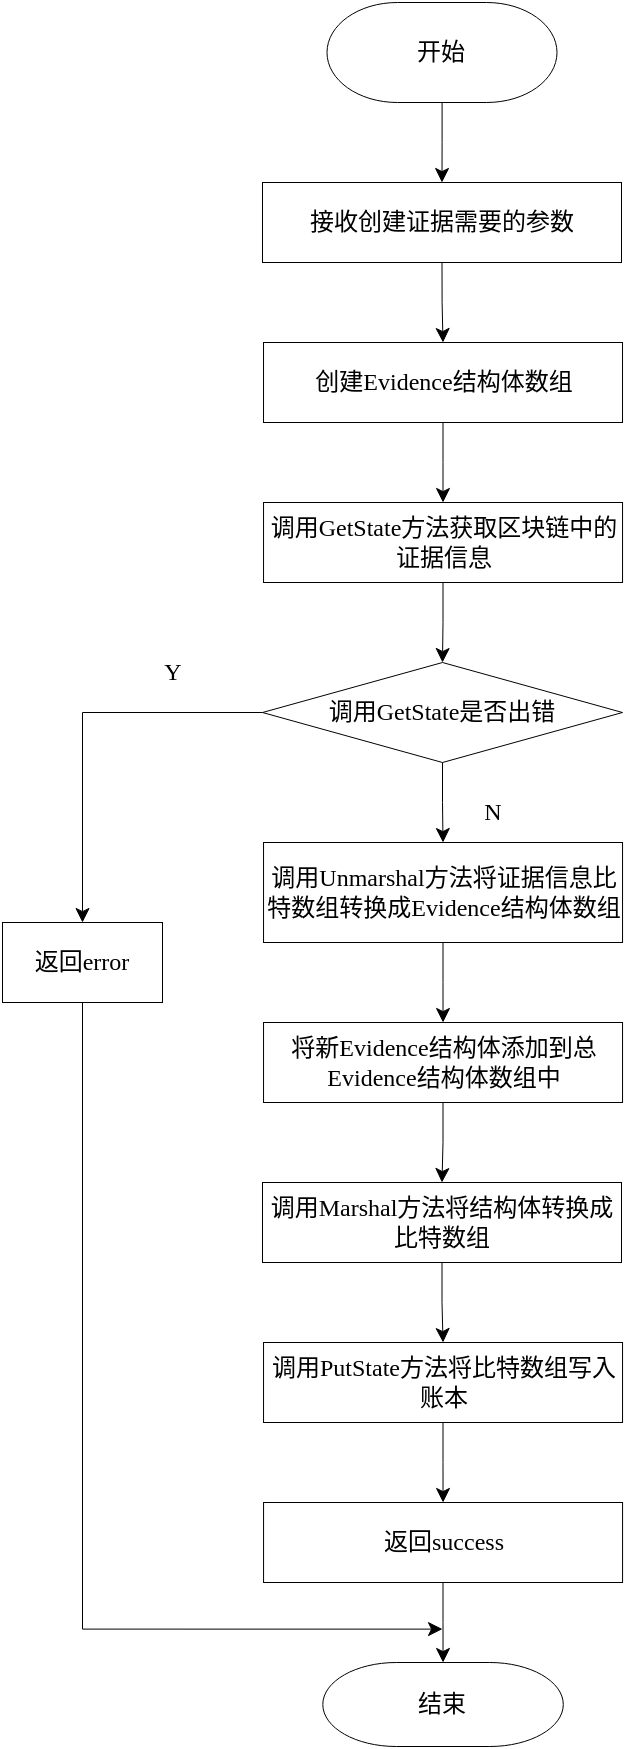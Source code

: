 <mxfile version="21.3.4" type="device">
  <diagram id="C5RBs43oDa-KdzZeNtuy" name="Page-1">
    <mxGraphModel dx="778" dy="401" grid="1" gridSize="10" guides="1" tooltips="1" connect="1" arrows="1" fold="1" page="1" pageScale="1" pageWidth="827" pageHeight="1169" math="0" shadow="0">
      <root>
        <mxCell id="WIyWlLk6GJQsqaUBKTNV-0" />
        <mxCell id="WIyWlLk6GJQsqaUBKTNV-1" parent="WIyWlLk6GJQsqaUBKTNV-0" />
        <mxCell id="o6iEz9svOuSVI9pk4N0p-0" value="" style="edgeStyle=orthogonalEdgeStyle;rounded=0;orthogonalLoop=1;jettySize=auto;html=1;fontFamily=宋体;strokeWidth=0.5;" parent="WIyWlLk6GJQsqaUBKTNV-1" source="o6iEz9svOuSVI9pk4N0p-1" target="o6iEz9svOuSVI9pk4N0p-3" edge="1">
          <mxGeometry relative="1" as="geometry" />
        </mxCell>
        <mxCell id="o6iEz9svOuSVI9pk4N0p-1" value="开始" style="strokeWidth=0.5;html=1;shape=mxgraph.flowchart.terminator;whiteSpace=wrap;fontFamily=宋体;" parent="WIyWlLk6GJQsqaUBKTNV-1" vertex="1">
          <mxGeometry x="422.25" y="410" width="115" height="50" as="geometry" />
        </mxCell>
        <mxCell id="o6iEz9svOuSVI9pk4N0p-3" value="接收创建证据需要的参数" style="whiteSpace=wrap;html=1;strokeWidth=0.5;fontFamily=宋体;" parent="WIyWlLk6GJQsqaUBKTNV-1" vertex="1">
          <mxGeometry x="390" y="500" width="179.5" height="40" as="geometry" />
        </mxCell>
        <mxCell id="o6iEz9svOuSVI9pk4N0p-10" value="" style="edgeStyle=orthogonalEdgeStyle;rounded=0;orthogonalLoop=1;jettySize=auto;html=1;exitX=0.5;exitY=1;exitDx=0;exitDy=0;fontFamily=宋体;strokeWidth=0.5;" parent="WIyWlLk6GJQsqaUBKTNV-1" source="o6iEz9svOuSVI9pk4N0p-3" target="o6iEz9svOuSVI9pk4N0p-14" edge="1">
          <mxGeometry relative="1" as="geometry">
            <mxPoint x="480.25" y="530" as="sourcePoint" />
            <Array as="points" />
          </mxGeometry>
        </mxCell>
        <mxCell id="o6iEz9svOuSVI9pk4N0p-20" value="" style="edgeStyle=orthogonalEdgeStyle;rounded=0;orthogonalLoop=1;jettySize=auto;html=1;entryX=0.5;entryY=0;entryDx=0;entryDy=0;fontFamily=宋体;strokeWidth=0.5;" parent="WIyWlLk6GJQsqaUBKTNV-1" source="o6iEz9svOuSVI9pk4N0p-14" edge="1">
          <mxGeometry relative="1" as="geometry">
            <mxPoint x="480.26" y="660" as="targetPoint" />
          </mxGeometry>
        </mxCell>
        <mxCell id="o6iEz9svOuSVI9pk4N0p-14" value="创建Evidence结构体数组" style="whiteSpace=wrap;html=1;strokeWidth=0.5;fontFamily=宋体;" parent="WIyWlLk6GJQsqaUBKTNV-1" vertex="1">
          <mxGeometry x="390.51" y="580" width="179.5" height="40" as="geometry" />
        </mxCell>
        <mxCell id="o6iEz9svOuSVI9pk4N0p-15" value="结束" style="strokeWidth=0.5;html=1;shape=mxgraph.flowchart.terminator;whiteSpace=wrap;fontFamily=宋体;" parent="WIyWlLk6GJQsqaUBKTNV-1" vertex="1">
          <mxGeometry x="420.15" y="1240" width="120.25" height="42" as="geometry" />
        </mxCell>
        <mxCell id="o6iEz9svOuSVI9pk4N0p-16" value="N" style="text;html=1;align=center;verticalAlign=middle;resizable=0;points=[];autosize=1;strokeColor=none;fillColor=none;fontFamily=宋体;strokeWidth=0.5;" parent="WIyWlLk6GJQsqaUBKTNV-1" vertex="1">
          <mxGeometry x="490" y="800" width="30" height="30" as="geometry" />
        </mxCell>
        <mxCell id="o6iEz9svOuSVI9pk4N0p-17" value="Y" style="text;html=1;align=center;verticalAlign=middle;resizable=0;points=[];autosize=1;strokeColor=none;fillColor=none;fontFamily=宋体;strokeWidth=0.5;" parent="WIyWlLk6GJQsqaUBKTNV-1" vertex="1">
          <mxGeometry x="330" y="730" width="30" height="30" as="geometry" />
        </mxCell>
        <mxCell id="o6iEz9svOuSVI9pk4N0p-60" style="edgeStyle=orthogonalEdgeStyle;rounded=0;orthogonalLoop=1;jettySize=auto;html=1;fontFamily=宋体;strokeWidth=0.5;" parent="WIyWlLk6GJQsqaUBKTNV-1" source="o6iEz9svOuSVI9pk4N0p-25" edge="1">
          <mxGeometry relative="1" as="geometry">
            <mxPoint x="480" y="1223.31" as="targetPoint" />
            <Array as="points">
              <mxPoint x="300" y="1223" />
            </Array>
          </mxGeometry>
        </mxCell>
        <mxCell id="o6iEz9svOuSVI9pk4N0p-25" value="返回error" style="whiteSpace=wrap;html=1;strokeWidth=0.5;fontFamily=宋体;" parent="WIyWlLk6GJQsqaUBKTNV-1" vertex="1">
          <mxGeometry x="260" y="870" width="80" height="40" as="geometry" />
        </mxCell>
        <mxCell id="o6iEz9svOuSVI9pk4N0p-43" value="" style="edgeStyle=orthogonalEdgeStyle;rounded=0;orthogonalLoop=1;jettySize=auto;html=1;fontFamily=宋体;strokeWidth=0.5;" parent="WIyWlLk6GJQsqaUBKTNV-1" source="o6iEz9svOuSVI9pk4N0p-34" target="o6iEz9svOuSVI9pk4N0p-42" edge="1">
          <mxGeometry relative="1" as="geometry" />
        </mxCell>
        <mxCell id="o6iEz9svOuSVI9pk4N0p-34" value="调用GetState方法获取区块链中的证据信息" style="whiteSpace=wrap;html=1;strokeWidth=0.5;fontFamily=宋体;" parent="WIyWlLk6GJQsqaUBKTNV-1" vertex="1">
          <mxGeometry x="390.52" y="660" width="179.5" height="40" as="geometry" />
        </mxCell>
        <mxCell id="o6iEz9svOuSVI9pk4N0p-48" style="edgeStyle=orthogonalEdgeStyle;rounded=0;orthogonalLoop=1;jettySize=auto;html=1;entryX=0.5;entryY=0;entryDx=0;entryDy=0;fontFamily=宋体;strokeWidth=0.5;" parent="WIyWlLk6GJQsqaUBKTNV-1" source="o6iEz9svOuSVI9pk4N0p-37" target="o6iEz9svOuSVI9pk4N0p-47" edge="1">
          <mxGeometry relative="1" as="geometry" />
        </mxCell>
        <mxCell id="o6iEz9svOuSVI9pk4N0p-37" value="调用Unmarshal方法将证据信息比特数组转换成Evidence结构体数组" style="whiteSpace=wrap;html=1;strokeWidth=0.5;fontFamily=宋体;" parent="WIyWlLk6GJQsqaUBKTNV-1" vertex="1">
          <mxGeometry x="390.52" y="830" width="179.5" height="50" as="geometry" />
        </mxCell>
        <mxCell id="o6iEz9svOuSVI9pk4N0p-45" style="edgeStyle=orthogonalEdgeStyle;rounded=0;orthogonalLoop=1;jettySize=auto;html=1;entryX=0.5;entryY=0;entryDx=0;entryDy=0;fontFamily=宋体;strokeWidth=0.5;" parent="WIyWlLk6GJQsqaUBKTNV-1" source="o6iEz9svOuSVI9pk4N0p-42" target="o6iEz9svOuSVI9pk4N0p-25" edge="1">
          <mxGeometry relative="1" as="geometry" />
        </mxCell>
        <mxCell id="o6iEz9svOuSVI9pk4N0p-46" style="edgeStyle=orthogonalEdgeStyle;rounded=0;orthogonalLoop=1;jettySize=auto;html=1;entryX=0.5;entryY=0;entryDx=0;entryDy=0;fontFamily=宋体;strokeWidth=0.5;" parent="WIyWlLk6GJQsqaUBKTNV-1" source="o6iEz9svOuSVI9pk4N0p-42" target="o6iEz9svOuSVI9pk4N0p-37" edge="1">
          <mxGeometry relative="1" as="geometry" />
        </mxCell>
        <mxCell id="o6iEz9svOuSVI9pk4N0p-42" value="调用GetState是否出错" style="rhombus;whiteSpace=wrap;html=1;strokeWidth=0.5;fontFamily=宋体;" parent="WIyWlLk6GJQsqaUBKTNV-1" vertex="1">
          <mxGeometry x="390" y="740" width="180" height="50" as="geometry" />
        </mxCell>
        <mxCell id="o6iEz9svOuSVI9pk4N0p-52" style="edgeStyle=orthogonalEdgeStyle;rounded=0;orthogonalLoop=1;jettySize=auto;html=1;entryX=0.5;entryY=0;entryDx=0;entryDy=0;fontFamily=宋体;strokeWidth=0.5;" parent="WIyWlLk6GJQsqaUBKTNV-1" source="o6iEz9svOuSVI9pk4N0p-47" target="o6iEz9svOuSVI9pk4N0p-50" edge="1">
          <mxGeometry relative="1" as="geometry" />
        </mxCell>
        <mxCell id="o6iEz9svOuSVI9pk4N0p-47" value="将新Evidence结构体添加到总Evidence结构体数组中" style="whiteSpace=wrap;html=1;strokeWidth=0.5;fontFamily=宋体;" parent="WIyWlLk6GJQsqaUBKTNV-1" vertex="1">
          <mxGeometry x="390.52" y="920" width="179.5" height="40" as="geometry" />
        </mxCell>
        <mxCell id="o6iEz9svOuSVI9pk4N0p-54" style="edgeStyle=orthogonalEdgeStyle;rounded=0;orthogonalLoop=1;jettySize=auto;html=1;entryX=0.5;entryY=0;entryDx=0;entryDy=0;fontFamily=宋体;strokeWidth=0.5;" parent="WIyWlLk6GJQsqaUBKTNV-1" source="o6iEz9svOuSVI9pk4N0p-50" target="o6iEz9svOuSVI9pk4N0p-53" edge="1">
          <mxGeometry relative="1" as="geometry" />
        </mxCell>
        <mxCell id="o6iEz9svOuSVI9pk4N0p-50" value="调用Marshal方法将结构体转换成比特数组" style="whiteSpace=wrap;html=1;strokeWidth=0.5;fontFamily=宋体;" parent="WIyWlLk6GJQsqaUBKTNV-1" vertex="1">
          <mxGeometry x="390" y="1000" width="179.5" height="40" as="geometry" />
        </mxCell>
        <mxCell id="o6iEz9svOuSVI9pk4N0p-58" style="edgeStyle=orthogonalEdgeStyle;rounded=0;orthogonalLoop=1;jettySize=auto;html=1;entryX=0.5;entryY=0;entryDx=0;entryDy=0;fontFamily=宋体;strokeWidth=0.5;" parent="WIyWlLk6GJQsqaUBKTNV-1" source="o6iEz9svOuSVI9pk4N0p-53" target="o6iEz9svOuSVI9pk4N0p-56" edge="1">
          <mxGeometry relative="1" as="geometry" />
        </mxCell>
        <mxCell id="o6iEz9svOuSVI9pk4N0p-53" value="调用PutState方法将比特数组写入账本" style="whiteSpace=wrap;html=1;strokeWidth=0.5;fontFamily=宋体;" parent="WIyWlLk6GJQsqaUBKTNV-1" vertex="1">
          <mxGeometry x="390.52" y="1080" width="179.5" height="40" as="geometry" />
        </mxCell>
        <mxCell id="o6iEz9svOuSVI9pk4N0p-59" style="edgeStyle=orthogonalEdgeStyle;rounded=0;orthogonalLoop=1;jettySize=auto;html=1;entryX=0.5;entryY=0;entryDx=0;entryDy=0;entryPerimeter=0;fontFamily=宋体;strokeWidth=0.5;" parent="WIyWlLk6GJQsqaUBKTNV-1" source="o6iEz9svOuSVI9pk4N0p-56" target="o6iEz9svOuSVI9pk4N0p-15" edge="1">
          <mxGeometry relative="1" as="geometry" />
        </mxCell>
        <mxCell id="o6iEz9svOuSVI9pk4N0p-56" value="返回success" style="whiteSpace=wrap;html=1;strokeWidth=0.5;fontFamily=宋体;" parent="WIyWlLk6GJQsqaUBKTNV-1" vertex="1">
          <mxGeometry x="390.53" y="1160" width="179.5" height="40" as="geometry" />
        </mxCell>
      </root>
    </mxGraphModel>
  </diagram>
</mxfile>
